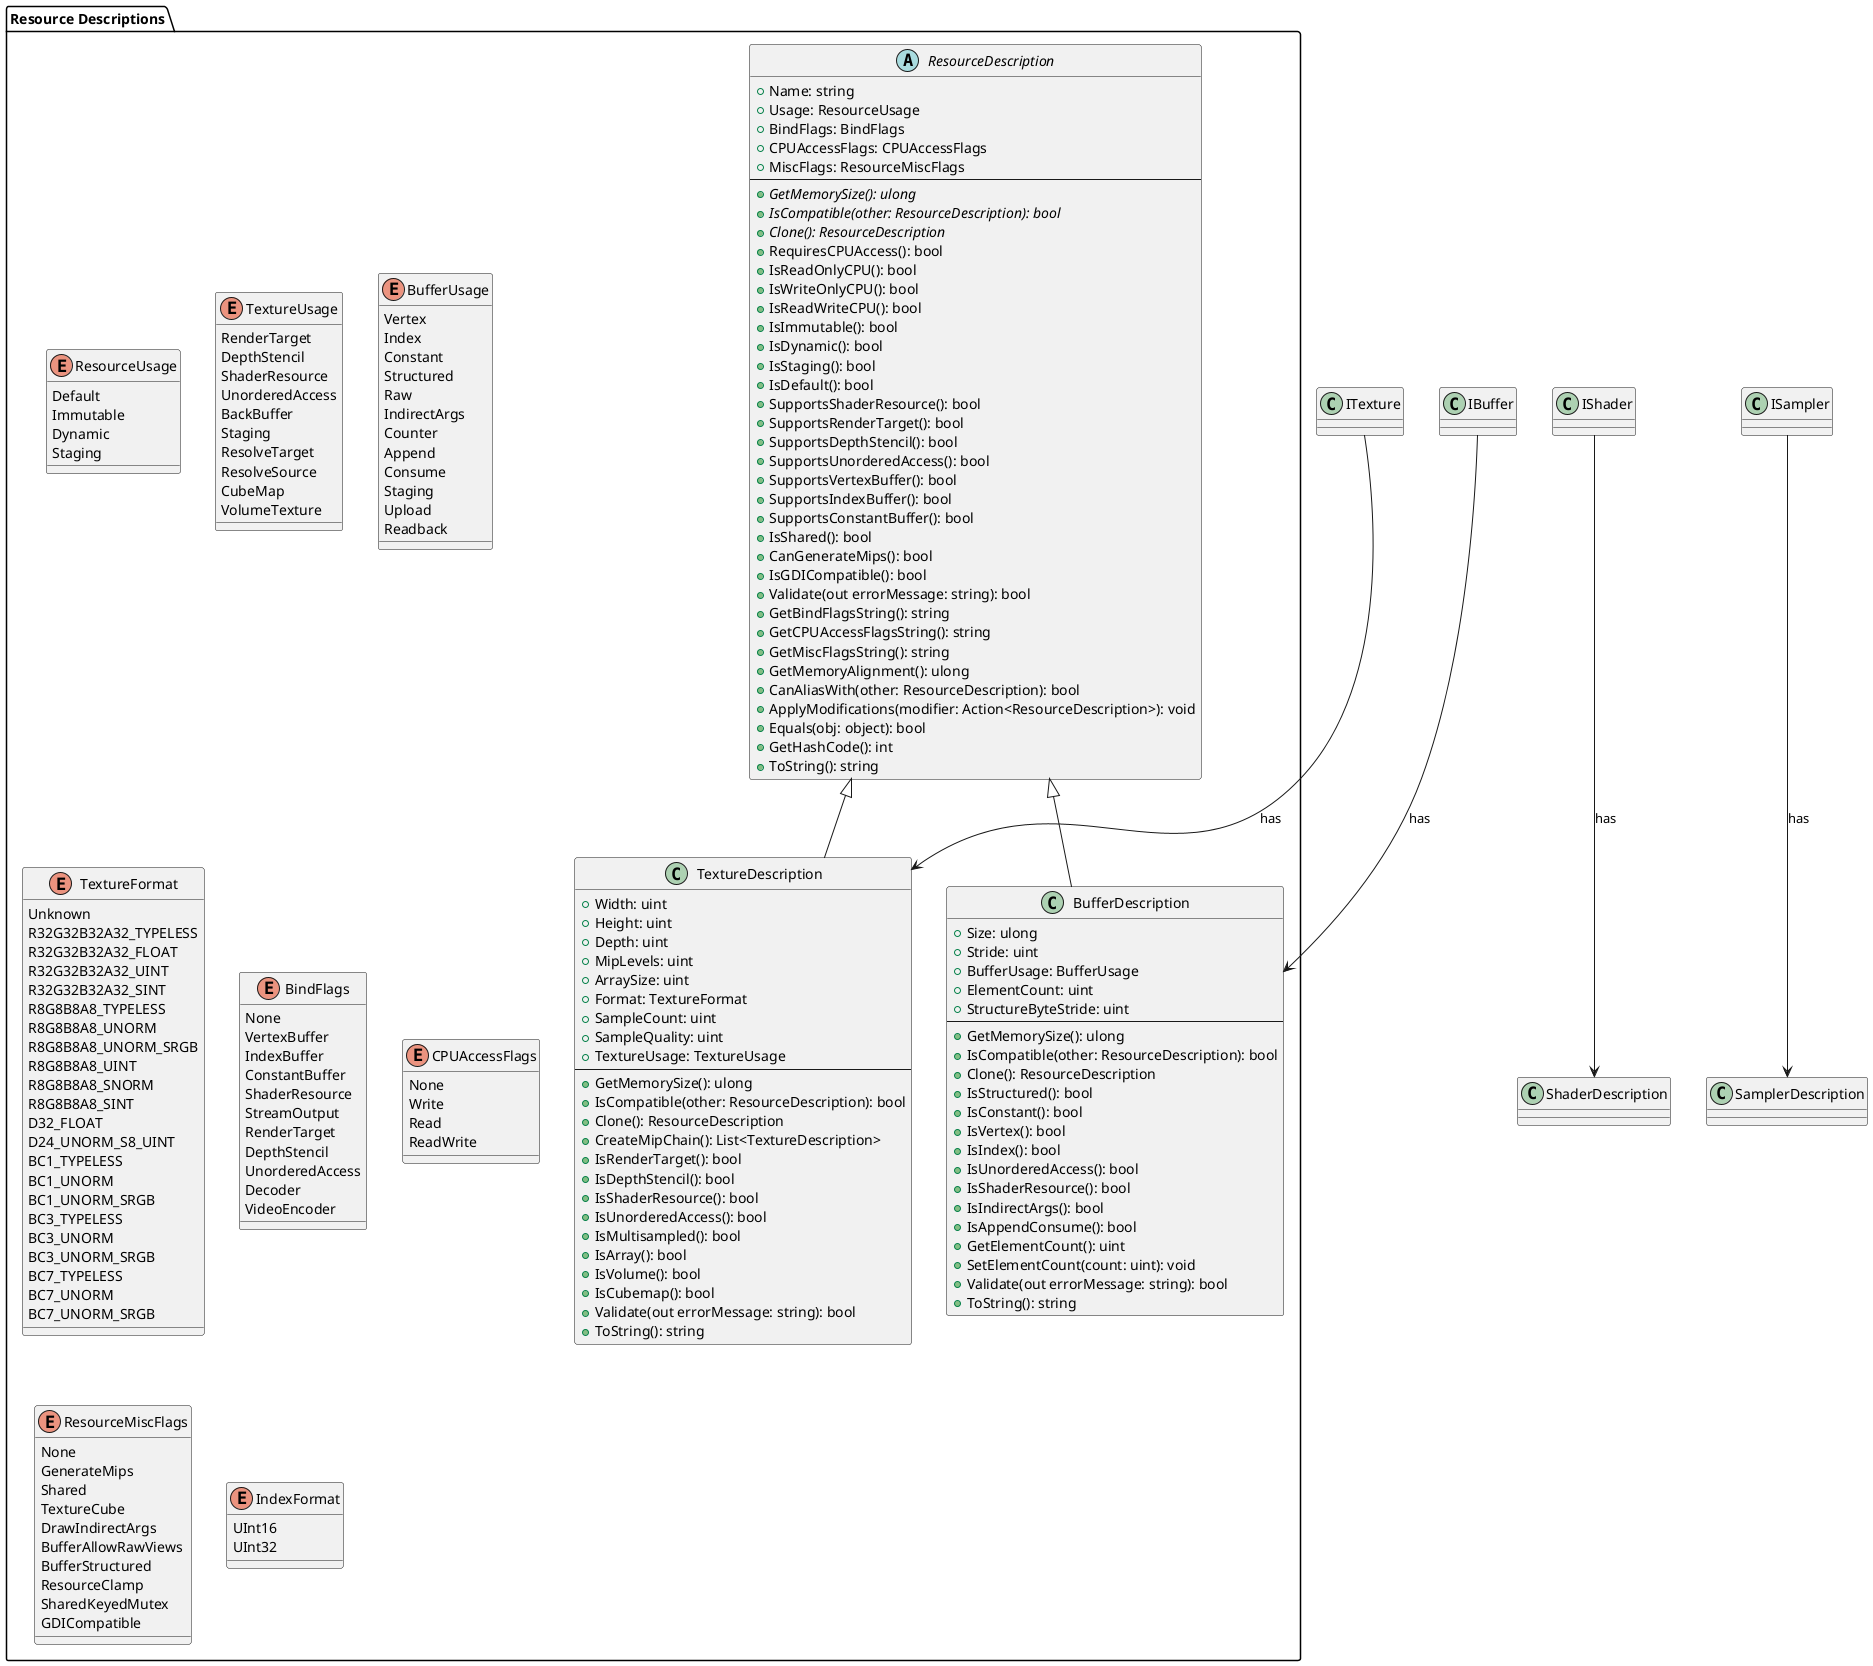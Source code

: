 @startuml Resources

package "Resource Descriptions" {
    abstract class ResourceDescription {
        + Name: string
        + Usage: ResourceUsage
        + BindFlags: BindFlags
        + CPUAccessFlags: CPUAccessFlags
        + MiscFlags: ResourceMiscFlags
        --
        + {abstract} GetMemorySize(): ulong
        + {abstract} IsCompatible(other: ResourceDescription): bool
        + {abstract} Clone(): ResourceDescription
        + RequiresCPUAccess(): bool
        + IsReadOnlyCPU(): bool
        + IsWriteOnlyCPU(): bool
        + IsReadWriteCPU(): bool
        + IsImmutable(): bool
        + IsDynamic(): bool
        + IsStaging(): bool
        + IsDefault(): bool
        + SupportsShaderResource(): bool
        + SupportsRenderTarget(): bool
        + SupportsDepthStencil(): bool
        + SupportsUnorderedAccess(): bool
        + SupportsVertexBuffer(): bool
        + SupportsIndexBuffer(): bool
        + SupportsConstantBuffer(): bool
        + IsShared(): bool
        + CanGenerateMips(): bool
        + IsGDICompatible(): bool
        + Validate(out errorMessage: string): bool
        + GetBindFlagsString(): string
        + GetCPUAccessFlagsString(): string
        + GetMiscFlagsString(): string
        + GetMemoryAlignment(): ulong
        + CanAliasWith(other: ResourceDescription): bool
        + ApplyModifications(modifier: Action<ResourceDescription>): void
        + Equals(obj: object): bool
        + GetHashCode(): int
        + ToString(): string
    }

    class TextureDescription {
        + Width: uint
        + Height: uint
        + Depth: uint
        + MipLevels: uint
        + ArraySize: uint
        + Format: TextureFormat
        + SampleCount: uint
        + SampleQuality: uint
        + TextureUsage: TextureUsage
        --
        + GetMemorySize(): ulong
        + IsCompatible(other: ResourceDescription): bool
        + Clone(): ResourceDescription
        + CreateMipChain(): List<TextureDescription>
        + IsRenderTarget(): bool
        + IsDepthStencil(): bool
        + IsShaderResource(): bool
        + IsUnorderedAccess(): bool
        + IsMultisampled(): bool
        + IsArray(): bool
        + IsVolume(): bool
        + IsCubemap(): bool
        + Validate(out errorMessage: string): bool
        + ToString(): string
    }

    class BufferDescription {
        + Size: ulong
        + Stride: uint
        + BufferUsage: BufferUsage
        + ElementCount: uint
        + StructureByteStride: uint
        --
        + GetMemorySize(): ulong
        + IsCompatible(other: ResourceDescription): bool
        + Clone(): ResourceDescription
        + IsStructured(): bool
        + IsConstant(): bool
        + IsVertex(): bool
        + IsIndex(): bool
        + IsUnorderedAccess(): bool
        + IsShaderResource(): bool
        + IsIndirectArgs(): bool
        + IsAppendConsume(): bool
        + GetElementCount(): uint
        + SetElementCount(count: uint): void
        + Validate(out errorMessage: string): bool
        + ToString(): string
    }

    enum ResourceUsage {
        Default
        Immutable
        Dynamic
        Staging
    }

    enum TextureUsage {
        RenderTarget
        DepthStencil
        ShaderResource
        UnorderedAccess
        BackBuffer
        Staging
        ResolveTarget
        ResolveSource
        CubeMap
        VolumeTexture
    }

    enum BufferUsage {
        Vertex
        Index
        Constant
        Structured
        Raw
        IndirectArgs
        Counter
        Append
        Consume
        Staging
        Upload
        Readback
    }

    enum TextureFormat {
        Unknown
        R32G32B32A32_TYPELESS
        R32G32B32A32_FLOAT
        R32G32B32A32_UINT
        R32G32B32A32_SINT
        R8G8B8A8_TYPELESS
        R8G8B8A8_UNORM
        R8G8B8A8_UNORM_SRGB
        R8G8B8A8_UINT
        R8G8B8A8_SNORM
        R8G8B8A8_SINT
        D32_FLOAT
        D24_UNORM_S8_UINT
        BC1_TYPELESS
        BC1_UNORM
        BC1_UNORM_SRGB
        BC3_TYPELESS
        BC3_UNORM
        BC3_UNORM_SRGB
        BC7_TYPELESS
        BC7_UNORM
        BC7_UNORM_SRGB
    }

    enum BindFlags {
        None
        VertexBuffer
        IndexBuffer
        ConstantBuffer
        ShaderResource
        StreamOutput
        RenderTarget
        DepthStencil
        UnorderedAccess
        Decoder
        VideoEncoder
    }

    enum CPUAccessFlags {
        None
        Write
        Read
        ReadWrite
    }

    enum ResourceMiscFlags {
        None
        GenerateMips
        Shared
        TextureCube
        DrawIndirectArgs
        BufferAllowRawViews
        BufferStructured
        ResourceClamp
        SharedKeyedMutex
        GDICompatible
    }

    enum IndexFormat {
        UInt16
        UInt32
    }
}

' Resource Descriptions
ResourceDescription <|-- TextureDescription
ResourceDescription <|-- BufferDescription

ITexture --> TextureDescription : has
IBuffer --> BufferDescription : has
IShader --> ShaderDescription : has
ISampler --> SamplerDescription : has

@enduml